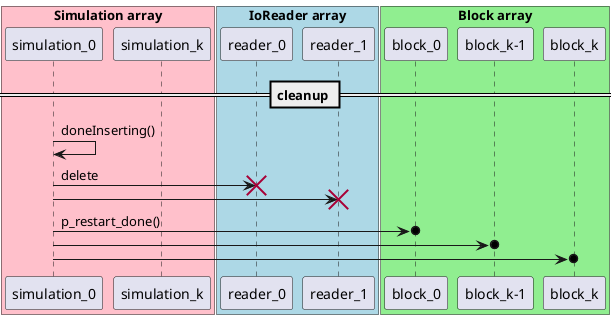    @startuml

   box "Simulation array" #Pink
   participant simulation_0 as s0
   participant simulation_k as sk
   end box

   box "IoReader array" #LightBlue
   participant reader_0 as r0
   participant reader_1 as r1
   end box

   box "Block array" #LightGreen
   participant block_0 as b0
   participant "block_k-1" as bk
   participant "block_k" as bkp1
   end box

   == cleanup ==
   s0 -> s0 : doneInserting()
   s0 -> r0 : delete
   destroy r0
   s0 -> r1
   destroy r1
   s0 ->o b0 : p_restart_done()
   s0 ->o bk
   s0 ->o bkp1

   @enduml